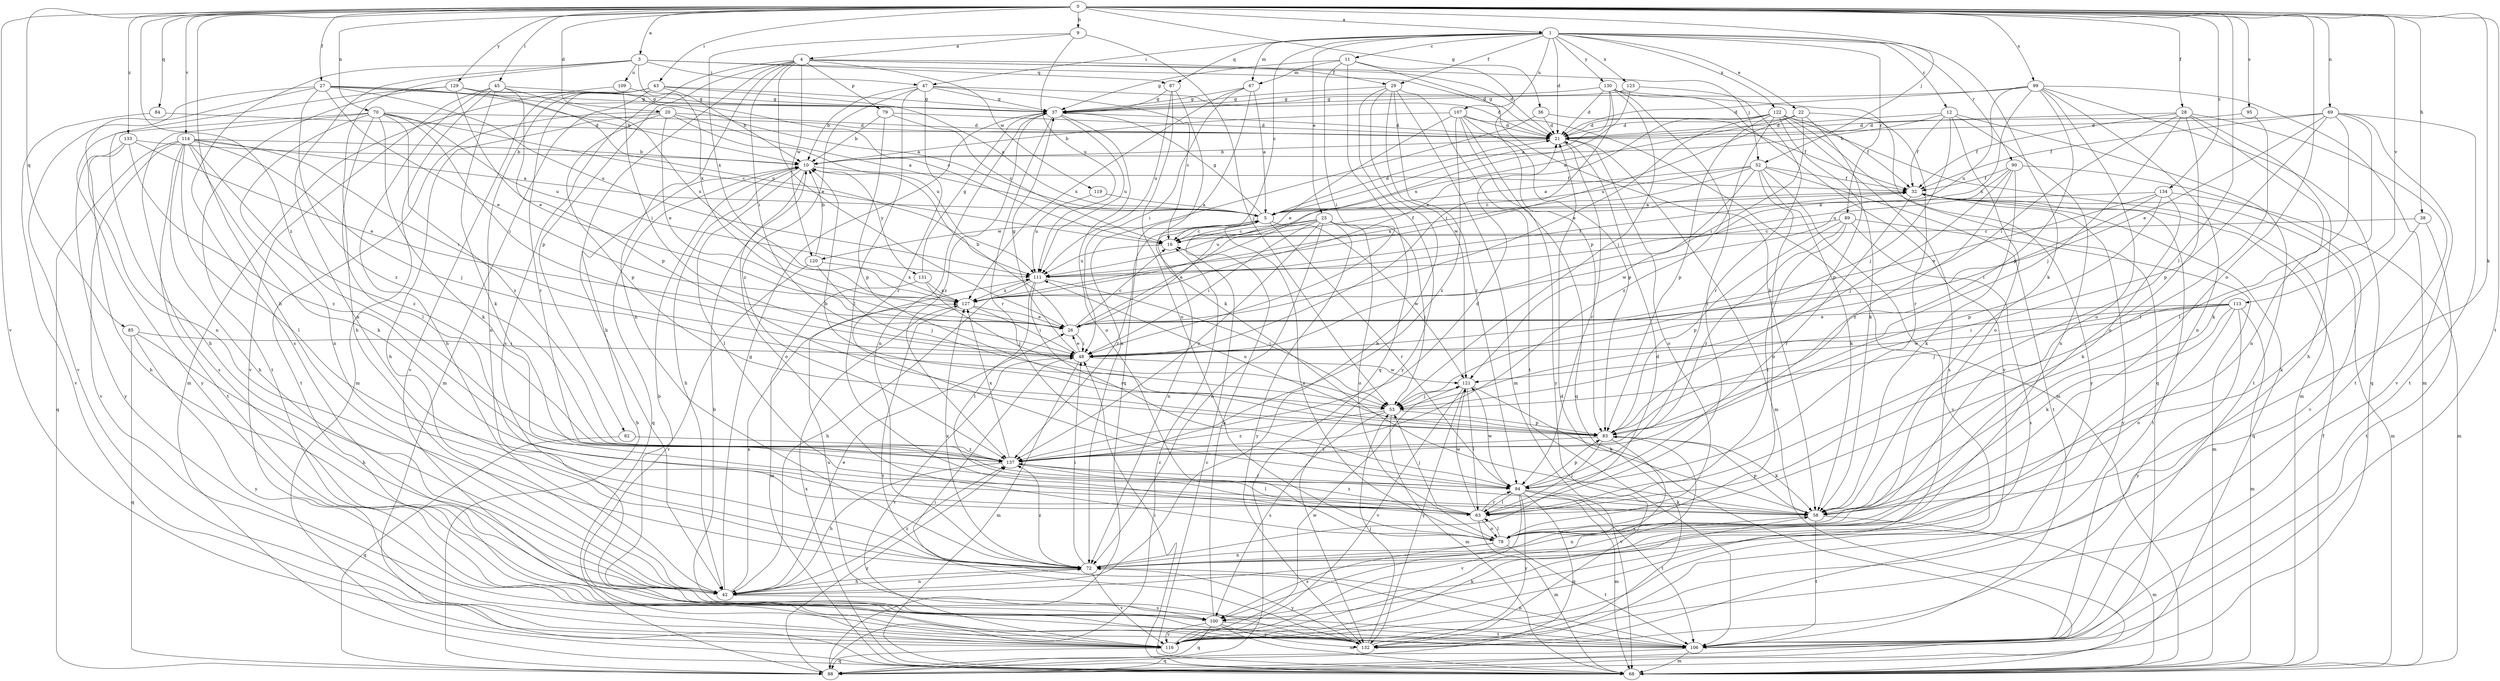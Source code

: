 strict digraph  {
0;
1;
3;
4;
5;
9;
10;
11;
12;
16;
20;
21;
22;
25;
26;
27;
28;
29;
32;
36;
37;
38;
42;
43;
45;
47;
48;
52;
53;
58;
63;
67;
68;
69;
70;
72;
78;
79;
82;
83;
84;
85;
87;
88;
89;
90;
94;
95;
99;
100;
106;
107;
109;
111;
113;
114;
116;
119;
120;
121;
122;
123;
127;
129;
130;
131;
132;
133;
134;
137;
0 -> 1  [label=a];
0 -> 3  [label=a];
0 -> 9  [label=b];
0 -> 20  [label=d];
0 -> 27  [label=f];
0 -> 28  [label=f];
0 -> 36  [label=g];
0 -> 38  [label=h];
0 -> 42  [label=h];
0 -> 43  [label=i];
0 -> 45  [label=i];
0 -> 52  [label=j];
0 -> 58  [label=k];
0 -> 63  [label=l];
0 -> 69  [label=n];
0 -> 70  [label=n];
0 -> 78  [label=o];
0 -> 84  [label=q];
0 -> 85  [label=q];
0 -> 95  [label=s];
0 -> 99  [label=s];
0 -> 106  [label=t];
0 -> 113  [label=v];
0 -> 114  [label=v];
0 -> 116  [label=v];
0 -> 129  [label=y];
0 -> 133  [label=z];
0 -> 134  [label=z];
0 -> 137  [label=z];
1 -> 11  [label=c];
1 -> 12  [label=c];
1 -> 16  [label=c];
1 -> 21  [label=d];
1 -> 22  [label=e];
1 -> 25  [label=e];
1 -> 29  [label=f];
1 -> 47  [label=i];
1 -> 58  [label=k];
1 -> 67  [label=m];
1 -> 87  [label=q];
1 -> 89  [label=r];
1 -> 90  [label=r];
1 -> 107  [label=u];
1 -> 122  [label=x];
1 -> 123  [label=x];
1 -> 130  [label=y];
3 -> 21  [label=d];
3 -> 42  [label=h];
3 -> 47  [label=i];
3 -> 72  [label=n];
3 -> 87  [label=q];
3 -> 100  [label=s];
3 -> 109  [label=u];
3 -> 127  [label=x];
4 -> 21  [label=d];
4 -> 26  [label=e];
4 -> 29  [label=f];
4 -> 42  [label=h];
4 -> 48  [label=i];
4 -> 52  [label=j];
4 -> 72  [label=n];
4 -> 79  [label=p];
4 -> 82  [label=p];
4 -> 100  [label=s];
4 -> 119  [label=w];
4 -> 120  [label=w];
5 -> 16  [label=c];
5 -> 21  [label=d];
5 -> 37  [label=g];
5 -> 72  [label=n];
5 -> 94  [label=r];
5 -> 120  [label=w];
5 -> 121  [label=w];
5 -> 137  [label=z];
9 -> 4  [label=a];
9 -> 53  [label=j];
9 -> 111  [label=u];
9 -> 127  [label=x];
10 -> 32  [label=f];
10 -> 42  [label=h];
10 -> 63  [label=l];
10 -> 78  [label=o];
10 -> 88  [label=q];
10 -> 131  [label=y];
11 -> 37  [label=g];
11 -> 48  [label=i];
11 -> 58  [label=k];
11 -> 67  [label=m];
11 -> 83  [label=p];
11 -> 88  [label=q];
12 -> 10  [label=b];
12 -> 21  [label=d];
12 -> 32  [label=f];
12 -> 53  [label=j];
12 -> 72  [label=n];
12 -> 78  [label=o];
12 -> 106  [label=t];
16 -> 32  [label=f];
16 -> 111  [label=u];
20 -> 5  [label=a];
20 -> 21  [label=d];
20 -> 26  [label=e];
20 -> 42  [label=h];
20 -> 83  [label=p];
20 -> 106  [label=t];
20 -> 111  [label=u];
21 -> 10  [label=b];
21 -> 68  [label=m];
21 -> 78  [label=o];
21 -> 94  [label=r];
22 -> 5  [label=a];
22 -> 21  [label=d];
22 -> 48  [label=i];
22 -> 83  [label=p];
22 -> 94  [label=r];
22 -> 111  [label=u];
25 -> 16  [label=c];
25 -> 26  [label=e];
25 -> 48  [label=i];
25 -> 53  [label=j];
25 -> 72  [label=n];
25 -> 78  [label=o];
25 -> 111  [label=u];
25 -> 132  [label=y];
25 -> 137  [label=z];
26 -> 10  [label=b];
26 -> 16  [label=c];
26 -> 48  [label=i];
27 -> 5  [label=a];
27 -> 10  [label=b];
27 -> 26  [label=e];
27 -> 37  [label=g];
27 -> 72  [label=n];
27 -> 111  [label=u];
27 -> 116  [label=v];
27 -> 137  [label=z];
28 -> 21  [label=d];
28 -> 32  [label=f];
28 -> 42  [label=h];
28 -> 48  [label=i];
28 -> 53  [label=j];
28 -> 72  [label=n];
28 -> 78  [label=o];
28 -> 106  [label=t];
29 -> 37  [label=g];
29 -> 42  [label=h];
29 -> 68  [label=m];
29 -> 94  [label=r];
29 -> 106  [label=t];
29 -> 121  [label=w];
29 -> 132  [label=y];
32 -> 5  [label=a];
32 -> 68  [label=m];
32 -> 88  [label=q];
32 -> 94  [label=r];
32 -> 106  [label=t];
32 -> 132  [label=y];
36 -> 21  [label=d];
36 -> 32  [label=f];
36 -> 72  [label=n];
37 -> 21  [label=d];
37 -> 72  [label=n];
37 -> 78  [label=o];
37 -> 94  [label=r];
37 -> 111  [label=u];
37 -> 137  [label=z];
38 -> 16  [label=c];
38 -> 58  [label=k];
38 -> 106  [label=t];
42 -> 26  [label=e];
42 -> 37  [label=g];
42 -> 72  [label=n];
42 -> 100  [label=s];
42 -> 127  [label=x];
42 -> 137  [label=z];
43 -> 5  [label=a];
43 -> 10  [label=b];
43 -> 37  [label=g];
43 -> 68  [label=m];
43 -> 72  [label=n];
43 -> 94  [label=r];
43 -> 116  [label=v];
45 -> 37  [label=g];
45 -> 42  [label=h];
45 -> 58  [label=k];
45 -> 68  [label=m];
45 -> 83  [label=p];
45 -> 116  [label=v];
45 -> 127  [label=x];
47 -> 10  [label=b];
47 -> 16  [label=c];
47 -> 21  [label=d];
47 -> 37  [label=g];
47 -> 63  [label=l];
47 -> 94  [label=r];
47 -> 137  [label=z];
48 -> 26  [label=e];
48 -> 37  [label=g];
48 -> 68  [label=m];
48 -> 116  [label=v];
48 -> 121  [label=w];
52 -> 5  [label=a];
52 -> 16  [label=c];
52 -> 32  [label=f];
52 -> 58  [label=k];
52 -> 78  [label=o];
52 -> 106  [label=t];
52 -> 116  [label=v];
52 -> 121  [label=w];
52 -> 127  [label=x];
53 -> 68  [label=m];
53 -> 83  [label=p];
53 -> 100  [label=s];
53 -> 137  [label=z];
58 -> 68  [label=m];
58 -> 72  [label=n];
58 -> 83  [label=p];
58 -> 106  [label=t];
63 -> 53  [label=j];
63 -> 68  [label=m];
63 -> 78  [label=o];
63 -> 94  [label=r];
63 -> 121  [label=w];
63 -> 137  [label=z];
67 -> 5  [label=a];
67 -> 37  [label=g];
67 -> 48  [label=i];
67 -> 88  [label=q];
67 -> 127  [label=x];
68 -> 16  [label=c];
68 -> 32  [label=f];
68 -> 48  [label=i];
68 -> 127  [label=x];
69 -> 21  [label=d];
69 -> 26  [label=e];
69 -> 32  [label=f];
69 -> 58  [label=k];
69 -> 63  [label=l];
69 -> 83  [label=p];
69 -> 106  [label=t];
69 -> 116  [label=v];
70 -> 16  [label=c];
70 -> 21  [label=d];
70 -> 48  [label=i];
70 -> 58  [label=k];
70 -> 63  [label=l];
70 -> 72  [label=n];
70 -> 100  [label=s];
70 -> 111  [label=u];
70 -> 132  [label=y];
70 -> 137  [label=z];
72 -> 21  [label=d];
72 -> 42  [label=h];
72 -> 48  [label=i];
72 -> 116  [label=v];
72 -> 127  [label=x];
72 -> 132  [label=y];
72 -> 137  [label=z];
78 -> 5  [label=a];
78 -> 63  [label=l];
78 -> 72  [label=n];
78 -> 100  [label=s];
78 -> 106  [label=t];
79 -> 10  [label=b];
79 -> 16  [label=c];
79 -> 21  [label=d];
79 -> 83  [label=p];
82 -> 88  [label=q];
82 -> 137  [label=z];
83 -> 10  [label=b];
83 -> 58  [label=k];
83 -> 63  [label=l];
83 -> 100  [label=s];
83 -> 111  [label=u];
83 -> 116  [label=v];
83 -> 137  [label=z];
84 -> 21  [label=d];
84 -> 116  [label=v];
85 -> 42  [label=h];
85 -> 48  [label=i];
85 -> 88  [label=q];
85 -> 132  [label=y];
87 -> 37  [label=g];
87 -> 58  [label=k];
87 -> 78  [label=o];
87 -> 111  [label=u];
88 -> 10  [label=b];
88 -> 16  [label=c];
88 -> 137  [label=z];
89 -> 16  [label=c];
89 -> 63  [label=l];
89 -> 68  [label=m];
89 -> 83  [label=p];
89 -> 100  [label=s];
89 -> 137  [label=z];
90 -> 32  [label=f];
90 -> 53  [label=j];
90 -> 58  [label=k];
90 -> 111  [label=u];
90 -> 116  [label=v];
90 -> 137  [label=z];
94 -> 58  [label=k];
94 -> 63  [label=l];
94 -> 68  [label=m];
94 -> 83  [label=p];
94 -> 88  [label=q];
94 -> 106  [label=t];
94 -> 116  [label=v];
94 -> 121  [label=w];
94 -> 132  [label=y];
95 -> 21  [label=d];
95 -> 63  [label=l];
99 -> 21  [label=d];
99 -> 37  [label=g];
99 -> 68  [label=m];
99 -> 72  [label=n];
99 -> 78  [label=o];
99 -> 83  [label=p];
99 -> 88  [label=q];
99 -> 111  [label=u];
99 -> 127  [label=x];
100 -> 5  [label=a];
100 -> 10  [label=b];
100 -> 68  [label=m];
100 -> 88  [label=q];
100 -> 106  [label=t];
100 -> 116  [label=v];
100 -> 132  [label=y];
106 -> 10  [label=b];
106 -> 68  [label=m];
106 -> 72  [label=n];
106 -> 88  [label=q];
107 -> 10  [label=b];
107 -> 21  [label=d];
107 -> 26  [label=e];
107 -> 68  [label=m];
107 -> 83  [label=p];
107 -> 88  [label=q];
107 -> 132  [label=y];
107 -> 137  [label=z];
109 -> 37  [label=g];
109 -> 48  [label=i];
109 -> 68  [label=m];
111 -> 32  [label=f];
111 -> 42  [label=h];
111 -> 53  [label=j];
111 -> 63  [label=l];
111 -> 94  [label=r];
111 -> 127  [label=x];
113 -> 26  [label=e];
113 -> 48  [label=i];
113 -> 53  [label=j];
113 -> 58  [label=k];
113 -> 68  [label=m];
113 -> 78  [label=o];
113 -> 121  [label=w];
113 -> 132  [label=y];
114 -> 5  [label=a];
114 -> 10  [label=b];
114 -> 42  [label=h];
114 -> 48  [label=i];
114 -> 53  [label=j];
114 -> 58  [label=k];
114 -> 63  [label=l];
114 -> 88  [label=q];
114 -> 106  [label=t];
114 -> 116  [label=v];
114 -> 137  [label=z];
116 -> 58  [label=k];
116 -> 88  [label=q];
116 -> 121  [label=w];
119 -> 5  [label=a];
119 -> 111  [label=u];
120 -> 10  [label=b];
120 -> 53  [label=j];
120 -> 116  [label=v];
120 -> 127  [label=x];
121 -> 53  [label=j];
121 -> 58  [label=k];
121 -> 63  [label=l];
121 -> 116  [label=v];
121 -> 132  [label=y];
122 -> 21  [label=d];
122 -> 26  [label=e];
122 -> 32  [label=f];
122 -> 58  [label=k];
122 -> 68  [label=m];
122 -> 83  [label=p];
122 -> 100  [label=s];
122 -> 127  [label=x];
122 -> 132  [label=y];
122 -> 137  [label=z];
123 -> 37  [label=g];
123 -> 94  [label=r];
123 -> 127  [label=x];
127 -> 26  [label=e];
127 -> 48  [label=i];
127 -> 106  [label=t];
129 -> 16  [label=c];
129 -> 26  [label=e];
129 -> 37  [label=g];
129 -> 42  [label=h];
129 -> 106  [label=t];
129 -> 111  [label=u];
130 -> 5  [label=a];
130 -> 21  [label=d];
130 -> 37  [label=g];
130 -> 48  [label=i];
130 -> 53  [label=j];
130 -> 63  [label=l];
130 -> 88  [label=q];
130 -> 116  [label=v];
131 -> 37  [label=g];
131 -> 53  [label=j];
131 -> 68  [label=m];
131 -> 127  [label=x];
132 -> 21  [label=d];
132 -> 48  [label=i];
132 -> 53  [label=j];
132 -> 111  [label=u];
133 -> 10  [label=b];
133 -> 26  [label=e];
133 -> 42  [label=h];
133 -> 132  [label=y];
133 -> 137  [label=z];
134 -> 5  [label=a];
134 -> 26  [label=e];
134 -> 48  [label=i];
134 -> 58  [label=k];
134 -> 68  [label=m];
134 -> 83  [label=p];
137 -> 21  [label=d];
137 -> 42  [label=h];
137 -> 63  [label=l];
137 -> 94  [label=r];
137 -> 127  [label=x];
}
